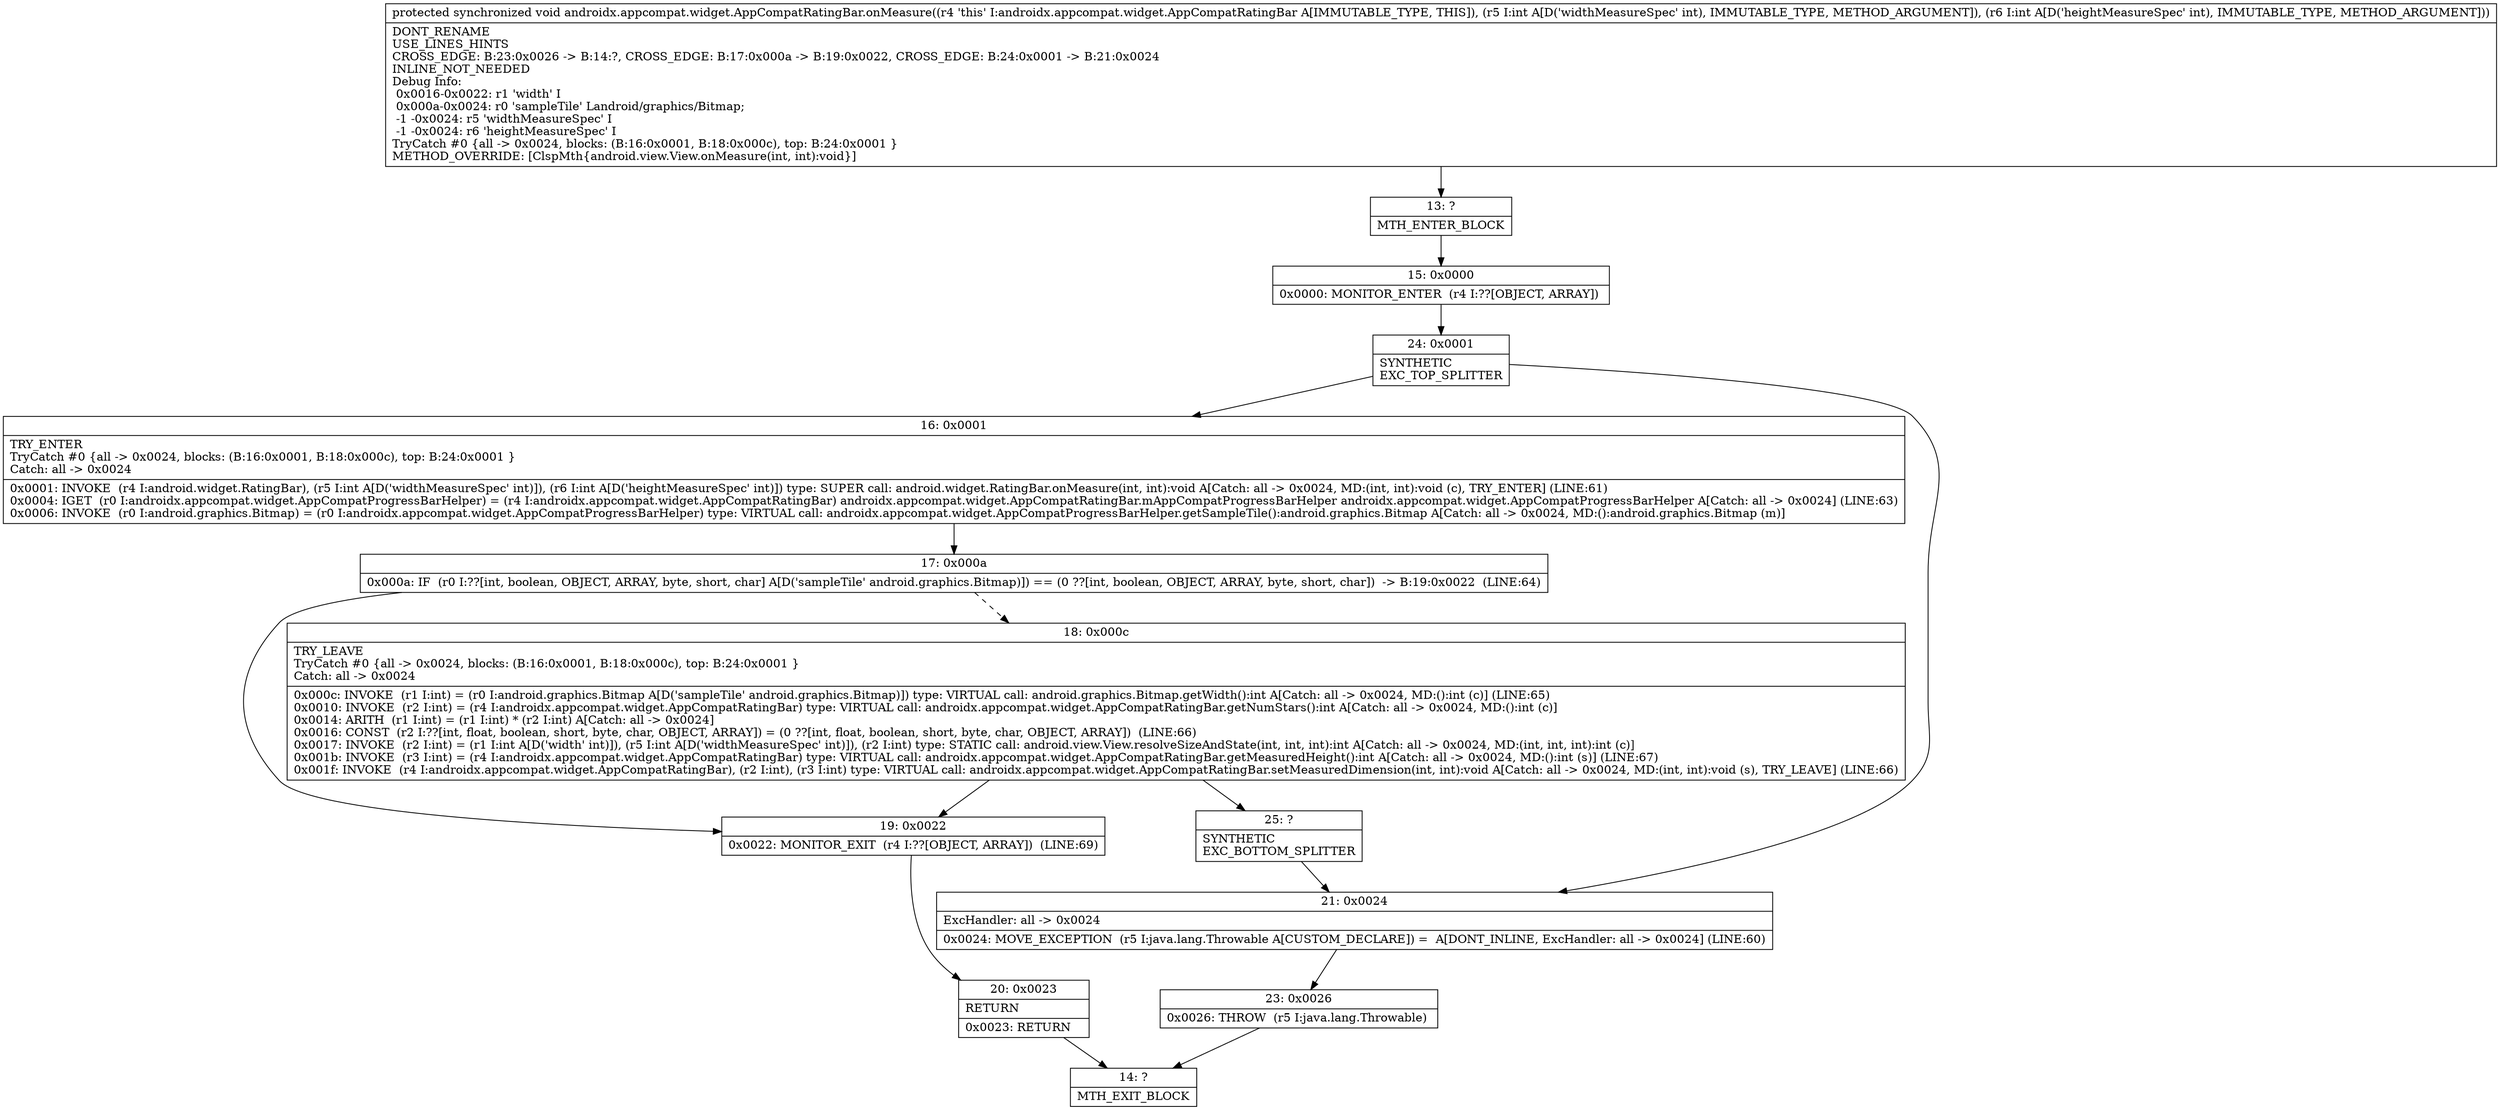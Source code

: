 digraph "CFG forandroidx.appcompat.widget.AppCompatRatingBar.onMeasure(II)V" {
Node_13 [shape=record,label="{13\:\ ?|MTH_ENTER_BLOCK\l}"];
Node_15 [shape=record,label="{15\:\ 0x0000|0x0000: MONITOR_ENTER  (r4 I:??[OBJECT, ARRAY]) \l}"];
Node_24 [shape=record,label="{24\:\ 0x0001|SYNTHETIC\lEXC_TOP_SPLITTER\l}"];
Node_16 [shape=record,label="{16\:\ 0x0001|TRY_ENTER\lTryCatch #0 \{all \-\> 0x0024, blocks: (B:16:0x0001, B:18:0x000c), top: B:24:0x0001 \}\lCatch: all \-\> 0x0024\l|0x0001: INVOKE  (r4 I:android.widget.RatingBar), (r5 I:int A[D('widthMeasureSpec' int)]), (r6 I:int A[D('heightMeasureSpec' int)]) type: SUPER call: android.widget.RatingBar.onMeasure(int, int):void A[Catch: all \-\> 0x0024, MD:(int, int):void (c), TRY_ENTER] (LINE:61)\l0x0004: IGET  (r0 I:androidx.appcompat.widget.AppCompatProgressBarHelper) = (r4 I:androidx.appcompat.widget.AppCompatRatingBar) androidx.appcompat.widget.AppCompatRatingBar.mAppCompatProgressBarHelper androidx.appcompat.widget.AppCompatProgressBarHelper A[Catch: all \-\> 0x0024] (LINE:63)\l0x0006: INVOKE  (r0 I:android.graphics.Bitmap) = (r0 I:androidx.appcompat.widget.AppCompatProgressBarHelper) type: VIRTUAL call: androidx.appcompat.widget.AppCompatProgressBarHelper.getSampleTile():android.graphics.Bitmap A[Catch: all \-\> 0x0024, MD:():android.graphics.Bitmap (m)]\l}"];
Node_17 [shape=record,label="{17\:\ 0x000a|0x000a: IF  (r0 I:??[int, boolean, OBJECT, ARRAY, byte, short, char] A[D('sampleTile' android.graphics.Bitmap)]) == (0 ??[int, boolean, OBJECT, ARRAY, byte, short, char])  \-\> B:19:0x0022  (LINE:64)\l}"];
Node_18 [shape=record,label="{18\:\ 0x000c|TRY_LEAVE\lTryCatch #0 \{all \-\> 0x0024, blocks: (B:16:0x0001, B:18:0x000c), top: B:24:0x0001 \}\lCatch: all \-\> 0x0024\l|0x000c: INVOKE  (r1 I:int) = (r0 I:android.graphics.Bitmap A[D('sampleTile' android.graphics.Bitmap)]) type: VIRTUAL call: android.graphics.Bitmap.getWidth():int A[Catch: all \-\> 0x0024, MD:():int (c)] (LINE:65)\l0x0010: INVOKE  (r2 I:int) = (r4 I:androidx.appcompat.widget.AppCompatRatingBar) type: VIRTUAL call: androidx.appcompat.widget.AppCompatRatingBar.getNumStars():int A[Catch: all \-\> 0x0024, MD:():int (c)]\l0x0014: ARITH  (r1 I:int) = (r1 I:int) * (r2 I:int) A[Catch: all \-\> 0x0024]\l0x0016: CONST  (r2 I:??[int, float, boolean, short, byte, char, OBJECT, ARRAY]) = (0 ??[int, float, boolean, short, byte, char, OBJECT, ARRAY])  (LINE:66)\l0x0017: INVOKE  (r2 I:int) = (r1 I:int A[D('width' int)]), (r5 I:int A[D('widthMeasureSpec' int)]), (r2 I:int) type: STATIC call: android.view.View.resolveSizeAndState(int, int, int):int A[Catch: all \-\> 0x0024, MD:(int, int, int):int (c)]\l0x001b: INVOKE  (r3 I:int) = (r4 I:androidx.appcompat.widget.AppCompatRatingBar) type: VIRTUAL call: androidx.appcompat.widget.AppCompatRatingBar.getMeasuredHeight():int A[Catch: all \-\> 0x0024, MD:():int (s)] (LINE:67)\l0x001f: INVOKE  (r4 I:androidx.appcompat.widget.AppCompatRatingBar), (r2 I:int), (r3 I:int) type: VIRTUAL call: androidx.appcompat.widget.AppCompatRatingBar.setMeasuredDimension(int, int):void A[Catch: all \-\> 0x0024, MD:(int, int):void (s), TRY_LEAVE] (LINE:66)\l}"];
Node_25 [shape=record,label="{25\:\ ?|SYNTHETIC\lEXC_BOTTOM_SPLITTER\l}"];
Node_19 [shape=record,label="{19\:\ 0x0022|0x0022: MONITOR_EXIT  (r4 I:??[OBJECT, ARRAY])  (LINE:69)\l}"];
Node_20 [shape=record,label="{20\:\ 0x0023|RETURN\l|0x0023: RETURN   \l}"];
Node_14 [shape=record,label="{14\:\ ?|MTH_EXIT_BLOCK\l}"];
Node_21 [shape=record,label="{21\:\ 0x0024|ExcHandler: all \-\> 0x0024\l|0x0024: MOVE_EXCEPTION  (r5 I:java.lang.Throwable A[CUSTOM_DECLARE]) =  A[DONT_INLINE, ExcHandler: all \-\> 0x0024] (LINE:60)\l}"];
Node_23 [shape=record,label="{23\:\ 0x0026|0x0026: THROW  (r5 I:java.lang.Throwable) \l}"];
MethodNode[shape=record,label="{protected synchronized void androidx.appcompat.widget.AppCompatRatingBar.onMeasure((r4 'this' I:androidx.appcompat.widget.AppCompatRatingBar A[IMMUTABLE_TYPE, THIS]), (r5 I:int A[D('widthMeasureSpec' int), IMMUTABLE_TYPE, METHOD_ARGUMENT]), (r6 I:int A[D('heightMeasureSpec' int), IMMUTABLE_TYPE, METHOD_ARGUMENT]))  | DONT_RENAME\lUSE_LINES_HINTS\lCROSS_EDGE: B:23:0x0026 \-\> B:14:?, CROSS_EDGE: B:17:0x000a \-\> B:19:0x0022, CROSS_EDGE: B:24:0x0001 \-\> B:21:0x0024\lINLINE_NOT_NEEDED\lDebug Info:\l  0x0016\-0x0022: r1 'width' I\l  0x000a\-0x0024: r0 'sampleTile' Landroid\/graphics\/Bitmap;\l  \-1 \-0x0024: r5 'widthMeasureSpec' I\l  \-1 \-0x0024: r6 'heightMeasureSpec' I\lTryCatch #0 \{all \-\> 0x0024, blocks: (B:16:0x0001, B:18:0x000c), top: B:24:0x0001 \}\lMETHOD_OVERRIDE: [ClspMth\{android.view.View.onMeasure(int, int):void\}]\l}"];
MethodNode -> Node_13;Node_13 -> Node_15;
Node_15 -> Node_24;
Node_24 -> Node_16;
Node_24 -> Node_21;
Node_16 -> Node_17;
Node_17 -> Node_18[style=dashed];
Node_17 -> Node_19;
Node_18 -> Node_19;
Node_18 -> Node_25;
Node_25 -> Node_21;
Node_19 -> Node_20;
Node_20 -> Node_14;
Node_21 -> Node_23;
Node_23 -> Node_14;
}

